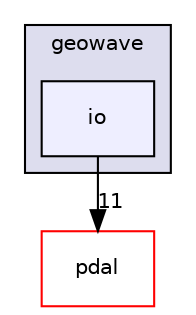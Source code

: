 digraph "pdal/plugins/geowave/io" {
  compound=true
  node [ fontsize="10", fontname="Helvetica"];
  edge [ labelfontsize="10", labelfontname="Helvetica"];
  subgraph clusterdir_6d12125a5001a8e9dc2ca085906c9802 {
    graph [ bgcolor="#ddddee", pencolor="black", label="geowave" fontname="Helvetica", fontsize="10", URL="dir_6d12125a5001a8e9dc2ca085906c9802.html"]
  dir_ed55ac6bdb246c36052fe1f230370161 [shape=box, label="io", style="filled", fillcolor="#eeeeff", pencolor="black", URL="dir_ed55ac6bdb246c36052fe1f230370161.html"];
  }
  dir_37e2adedb6e706efcbfadb5213756005 [shape=box label="pdal" fillcolor="white" style="filled" color="red" URL="dir_37e2adedb6e706efcbfadb5213756005.html"];
  dir_ed55ac6bdb246c36052fe1f230370161->dir_37e2adedb6e706efcbfadb5213756005 [headlabel="11", labeldistance=1.5 headhref="dir_000059_000050.html"];
}
